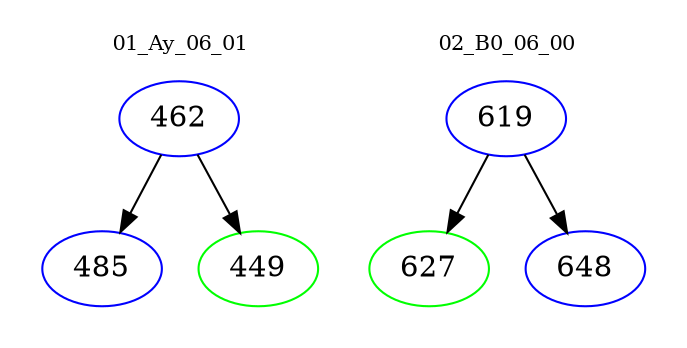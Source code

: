 digraph{
subgraph cluster_0 {
color = white
label = "01_Ay_06_01";
fontsize=10;
T0_462 [label="462", color="blue"]
T0_462 -> T0_485 [color="black"]
T0_485 [label="485", color="blue"]
T0_462 -> T0_449 [color="black"]
T0_449 [label="449", color="green"]
}
subgraph cluster_1 {
color = white
label = "02_B0_06_00";
fontsize=10;
T1_619 [label="619", color="blue"]
T1_619 -> T1_627 [color="black"]
T1_627 [label="627", color="green"]
T1_619 -> T1_648 [color="black"]
T1_648 [label="648", color="blue"]
}
}
